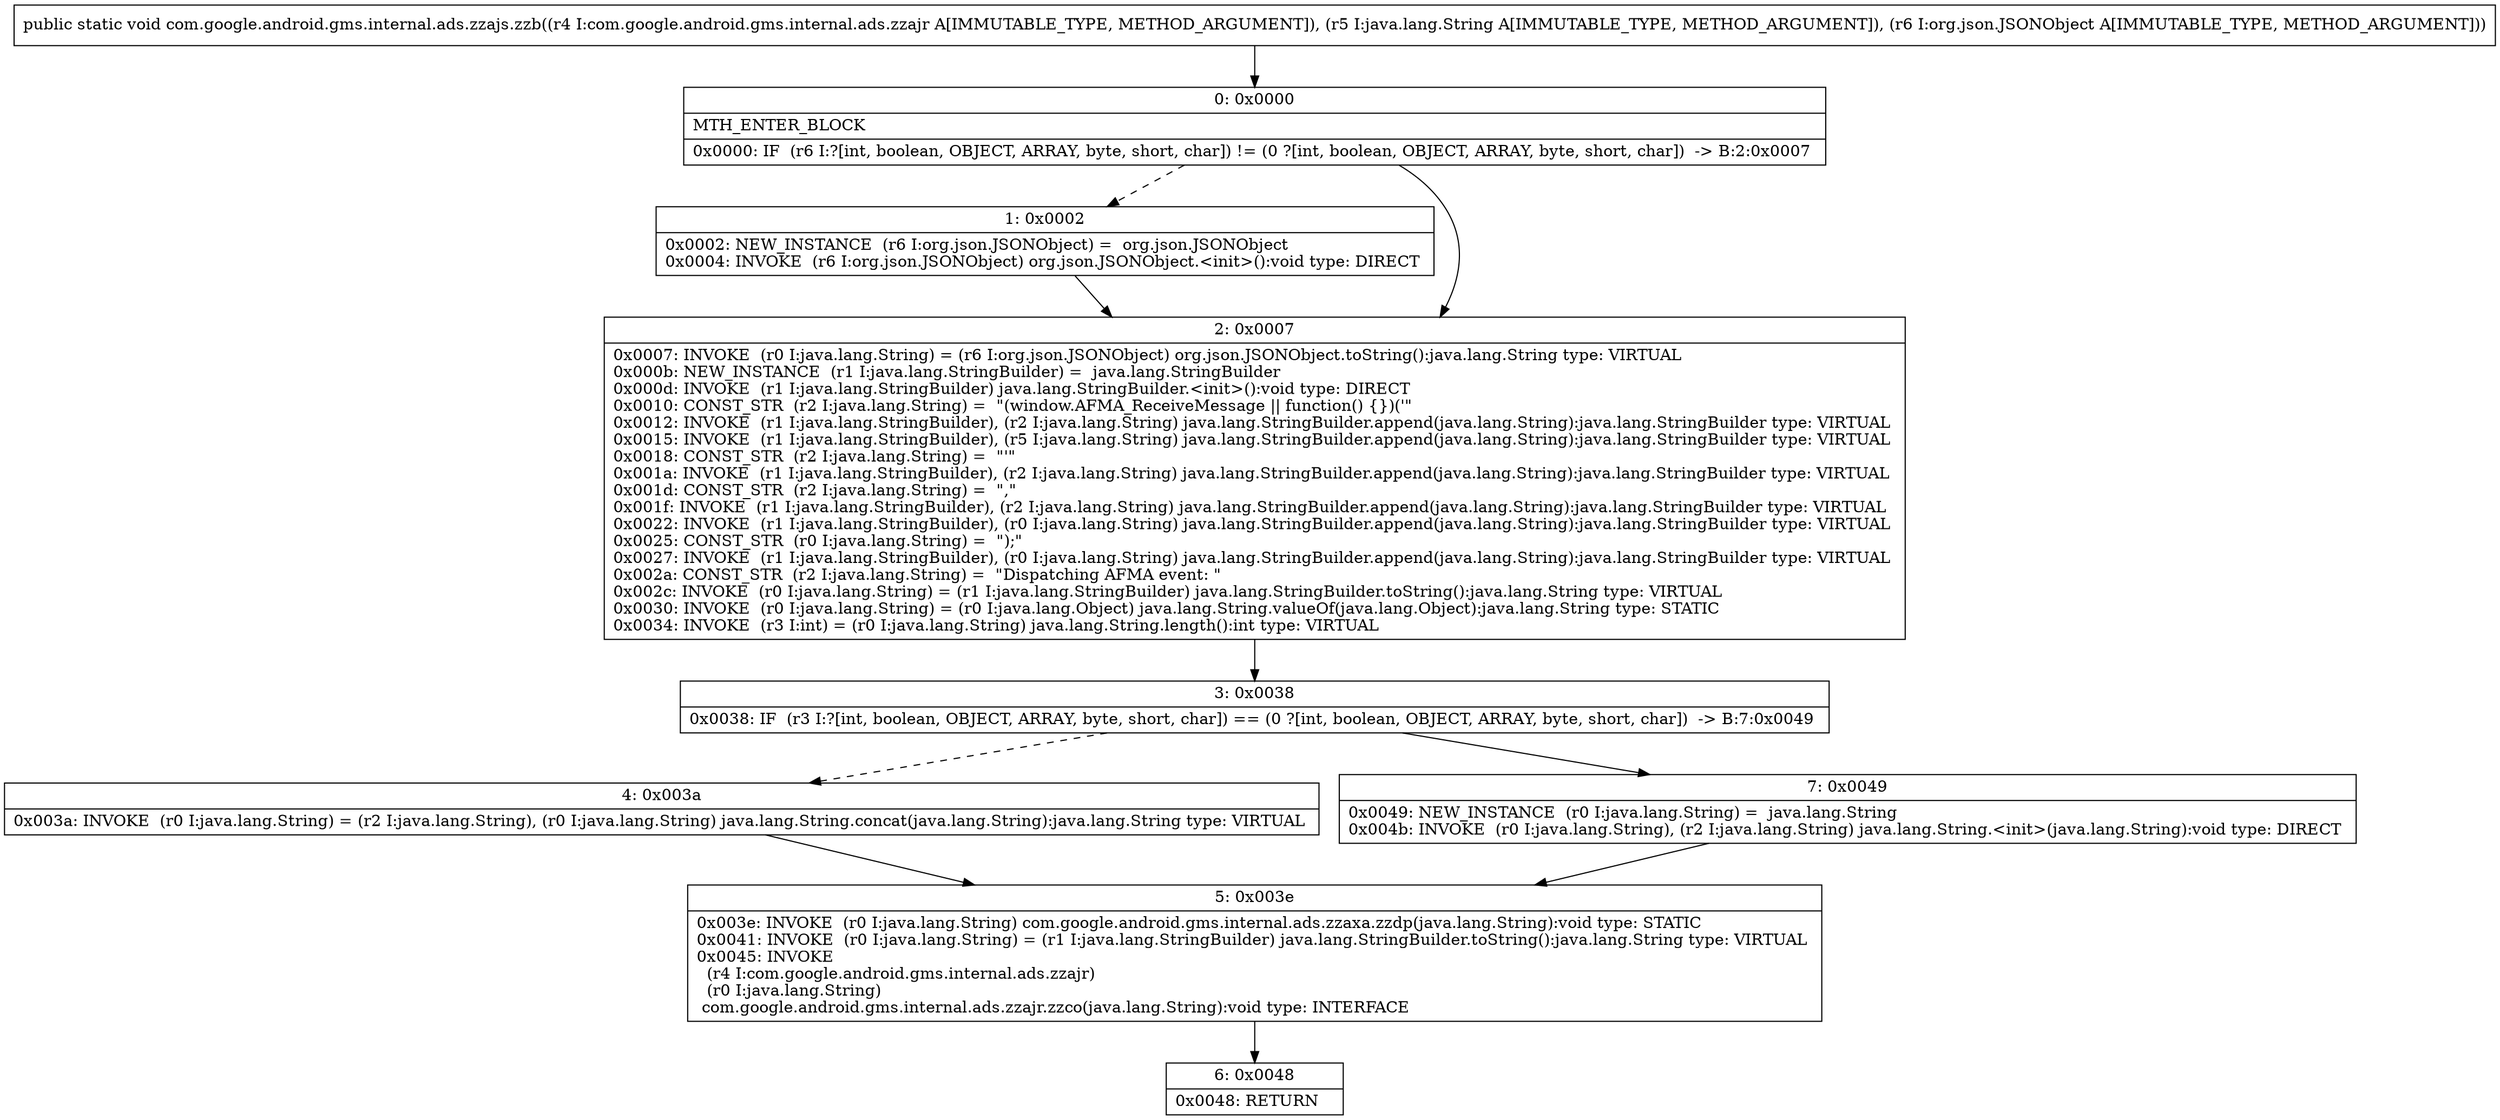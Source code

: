 digraph "CFG forcom.google.android.gms.internal.ads.zzajs.zzb(Lcom\/google\/android\/gms\/internal\/ads\/zzajr;Ljava\/lang\/String;Lorg\/json\/JSONObject;)V" {
Node_0 [shape=record,label="{0\:\ 0x0000|MTH_ENTER_BLOCK\l|0x0000: IF  (r6 I:?[int, boolean, OBJECT, ARRAY, byte, short, char]) != (0 ?[int, boolean, OBJECT, ARRAY, byte, short, char])  \-\> B:2:0x0007 \l}"];
Node_1 [shape=record,label="{1\:\ 0x0002|0x0002: NEW_INSTANCE  (r6 I:org.json.JSONObject) =  org.json.JSONObject \l0x0004: INVOKE  (r6 I:org.json.JSONObject) org.json.JSONObject.\<init\>():void type: DIRECT \l}"];
Node_2 [shape=record,label="{2\:\ 0x0007|0x0007: INVOKE  (r0 I:java.lang.String) = (r6 I:org.json.JSONObject) org.json.JSONObject.toString():java.lang.String type: VIRTUAL \l0x000b: NEW_INSTANCE  (r1 I:java.lang.StringBuilder) =  java.lang.StringBuilder \l0x000d: INVOKE  (r1 I:java.lang.StringBuilder) java.lang.StringBuilder.\<init\>():void type: DIRECT \l0x0010: CONST_STR  (r2 I:java.lang.String) =  \"(window.AFMA_ReceiveMessage \|\| function() \{\})('\" \l0x0012: INVOKE  (r1 I:java.lang.StringBuilder), (r2 I:java.lang.String) java.lang.StringBuilder.append(java.lang.String):java.lang.StringBuilder type: VIRTUAL \l0x0015: INVOKE  (r1 I:java.lang.StringBuilder), (r5 I:java.lang.String) java.lang.StringBuilder.append(java.lang.String):java.lang.StringBuilder type: VIRTUAL \l0x0018: CONST_STR  (r2 I:java.lang.String) =  \"'\" \l0x001a: INVOKE  (r1 I:java.lang.StringBuilder), (r2 I:java.lang.String) java.lang.StringBuilder.append(java.lang.String):java.lang.StringBuilder type: VIRTUAL \l0x001d: CONST_STR  (r2 I:java.lang.String) =  \",\" \l0x001f: INVOKE  (r1 I:java.lang.StringBuilder), (r2 I:java.lang.String) java.lang.StringBuilder.append(java.lang.String):java.lang.StringBuilder type: VIRTUAL \l0x0022: INVOKE  (r1 I:java.lang.StringBuilder), (r0 I:java.lang.String) java.lang.StringBuilder.append(java.lang.String):java.lang.StringBuilder type: VIRTUAL \l0x0025: CONST_STR  (r0 I:java.lang.String) =  \");\" \l0x0027: INVOKE  (r1 I:java.lang.StringBuilder), (r0 I:java.lang.String) java.lang.StringBuilder.append(java.lang.String):java.lang.StringBuilder type: VIRTUAL \l0x002a: CONST_STR  (r2 I:java.lang.String) =  \"Dispatching AFMA event: \" \l0x002c: INVOKE  (r0 I:java.lang.String) = (r1 I:java.lang.StringBuilder) java.lang.StringBuilder.toString():java.lang.String type: VIRTUAL \l0x0030: INVOKE  (r0 I:java.lang.String) = (r0 I:java.lang.Object) java.lang.String.valueOf(java.lang.Object):java.lang.String type: STATIC \l0x0034: INVOKE  (r3 I:int) = (r0 I:java.lang.String) java.lang.String.length():int type: VIRTUAL \l}"];
Node_3 [shape=record,label="{3\:\ 0x0038|0x0038: IF  (r3 I:?[int, boolean, OBJECT, ARRAY, byte, short, char]) == (0 ?[int, boolean, OBJECT, ARRAY, byte, short, char])  \-\> B:7:0x0049 \l}"];
Node_4 [shape=record,label="{4\:\ 0x003a|0x003a: INVOKE  (r0 I:java.lang.String) = (r2 I:java.lang.String), (r0 I:java.lang.String) java.lang.String.concat(java.lang.String):java.lang.String type: VIRTUAL \l}"];
Node_5 [shape=record,label="{5\:\ 0x003e|0x003e: INVOKE  (r0 I:java.lang.String) com.google.android.gms.internal.ads.zzaxa.zzdp(java.lang.String):void type: STATIC \l0x0041: INVOKE  (r0 I:java.lang.String) = (r1 I:java.lang.StringBuilder) java.lang.StringBuilder.toString():java.lang.String type: VIRTUAL \l0x0045: INVOKE  \l  (r4 I:com.google.android.gms.internal.ads.zzajr)\l  (r0 I:java.lang.String)\l com.google.android.gms.internal.ads.zzajr.zzco(java.lang.String):void type: INTERFACE \l}"];
Node_6 [shape=record,label="{6\:\ 0x0048|0x0048: RETURN   \l}"];
Node_7 [shape=record,label="{7\:\ 0x0049|0x0049: NEW_INSTANCE  (r0 I:java.lang.String) =  java.lang.String \l0x004b: INVOKE  (r0 I:java.lang.String), (r2 I:java.lang.String) java.lang.String.\<init\>(java.lang.String):void type: DIRECT \l}"];
MethodNode[shape=record,label="{public static void com.google.android.gms.internal.ads.zzajs.zzb((r4 I:com.google.android.gms.internal.ads.zzajr A[IMMUTABLE_TYPE, METHOD_ARGUMENT]), (r5 I:java.lang.String A[IMMUTABLE_TYPE, METHOD_ARGUMENT]), (r6 I:org.json.JSONObject A[IMMUTABLE_TYPE, METHOD_ARGUMENT])) }"];
MethodNode -> Node_0;
Node_0 -> Node_1[style=dashed];
Node_0 -> Node_2;
Node_1 -> Node_2;
Node_2 -> Node_3;
Node_3 -> Node_4[style=dashed];
Node_3 -> Node_7;
Node_4 -> Node_5;
Node_5 -> Node_6;
Node_7 -> Node_5;
}

